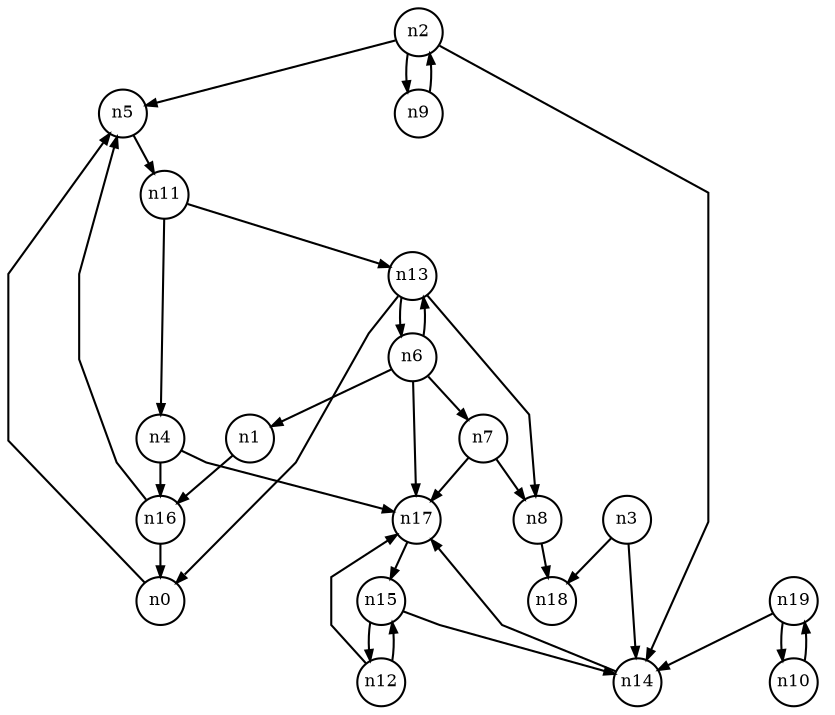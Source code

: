 digraph G{
splines=polyline;
ranksep=0.22;
nodesep=0.22;
nodesize=0.16;
fontsize=8
edge [arrowsize=0.5]
node [fontsize=8 shape=circle width=0.32 fixedsize=shape];

n5 -> n11
n0 -> n5
n16 -> n0
n16 -> n5
n1 -> n16
n2 -> n5
n2 -> n9
n2 -> n14
n9 -> n2
n14 -> n17
n3 -> n14
n3 -> n18
n4 -> n16
n4 -> n17
n17 -> n15
n6 -> n1
n6 -> n7
n6 -> n17
n6 -> n13
n7 -> n8
n7 -> n17
n8 -> n18
n11 -> n4
n11 -> n13
n13 -> n0
n13 -> n6
n13 -> n8
n15 -> n14
n15 -> n12
n12 -> n15
n12 -> n17
n10 -> n19
n19 -> n10
n19 -> n14
}

